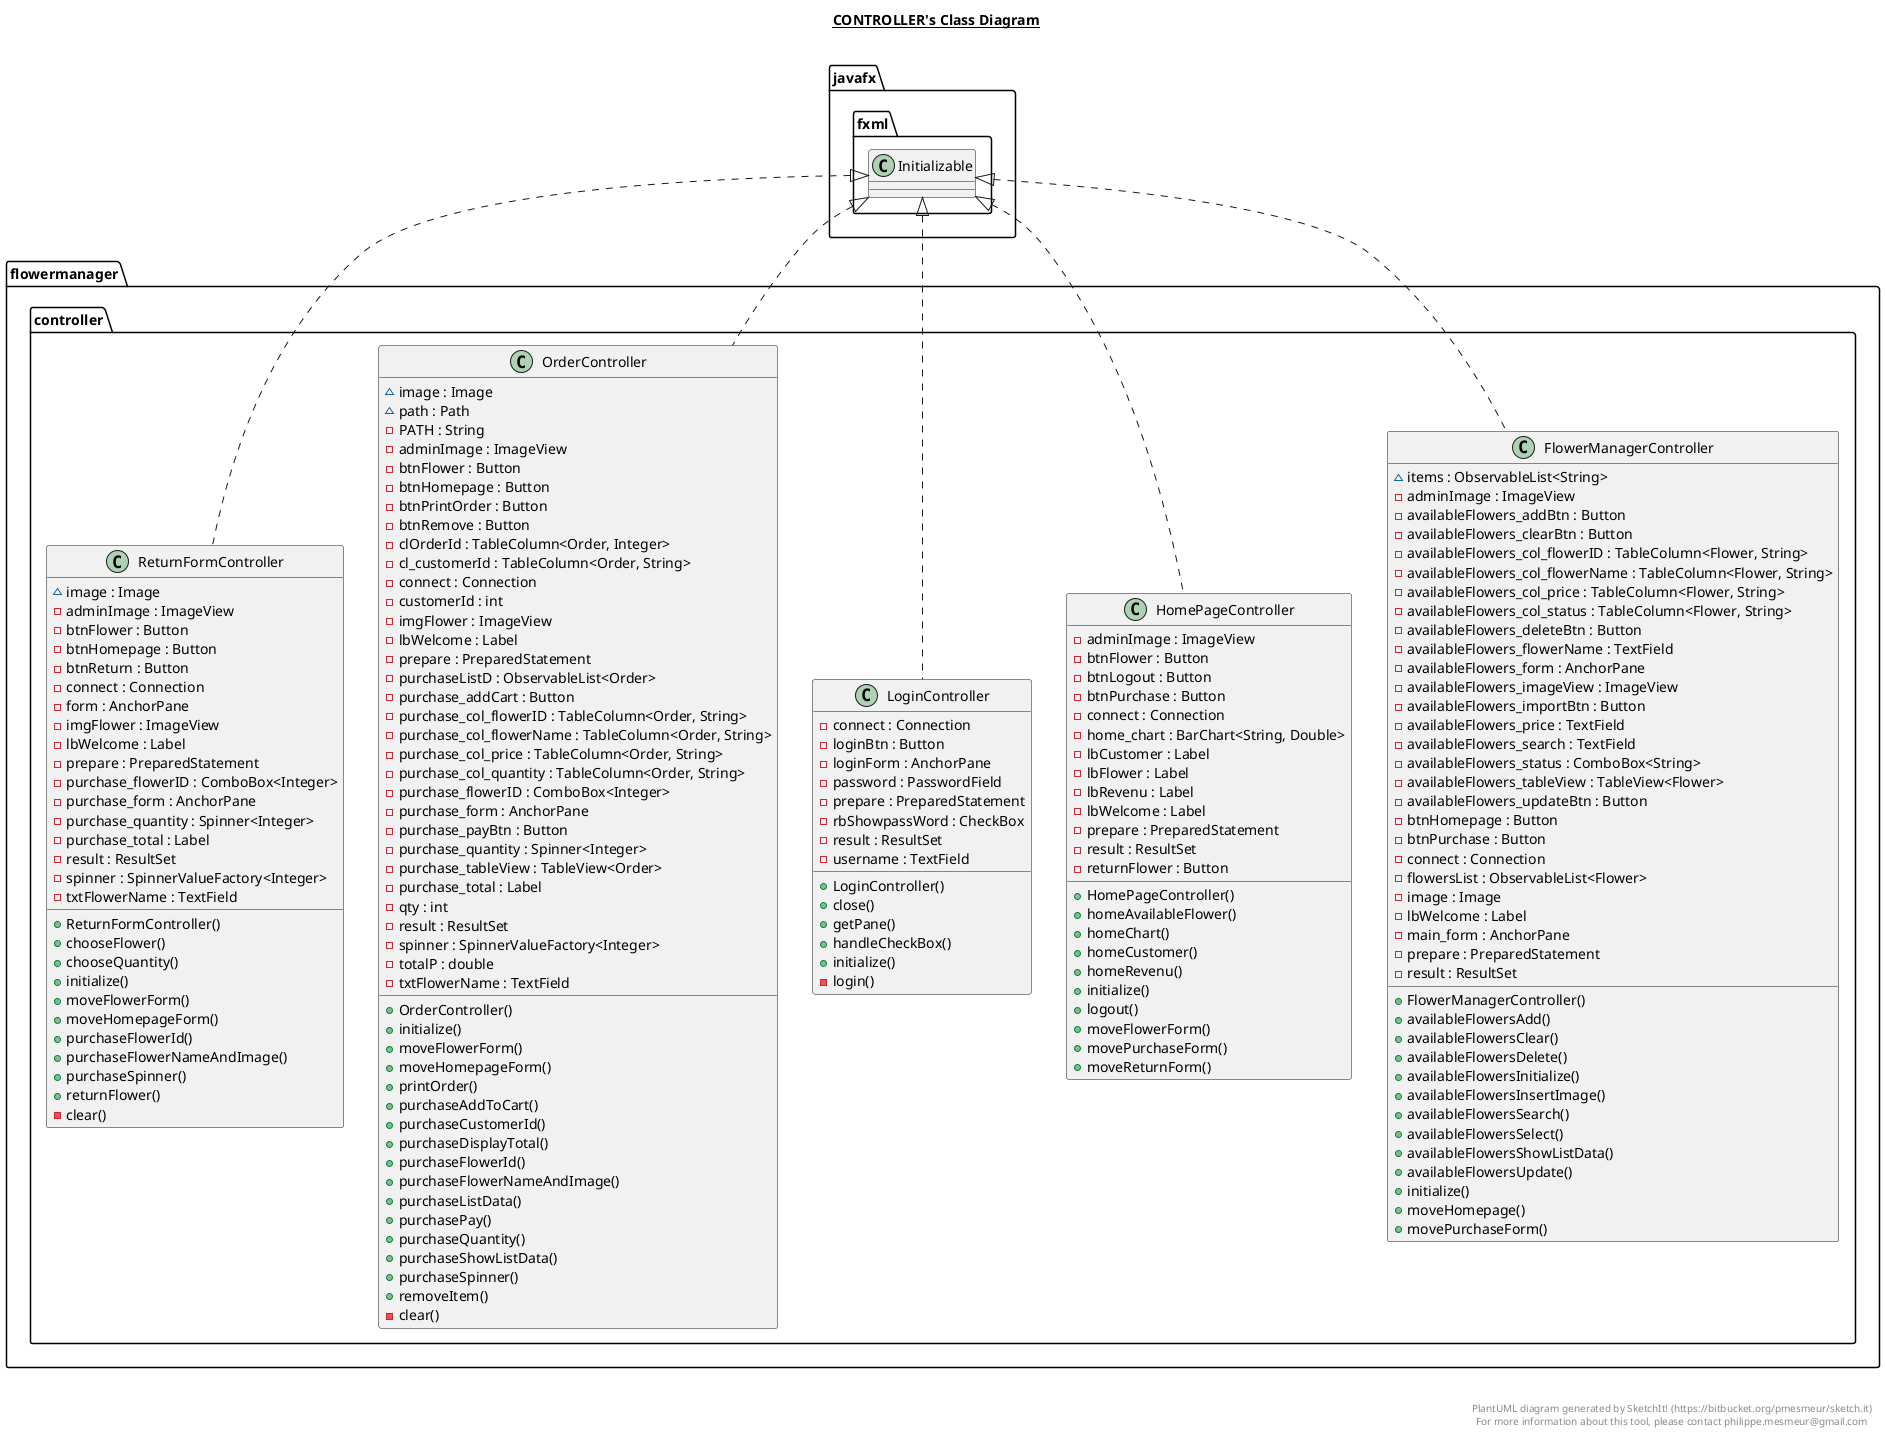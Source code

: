 @startuml

title __CONTROLLER's Class Diagram__\n

  namespace flowermanager {
    namespace controller {
      class flowermanager.controller.FlowerManagerController {
          ~ items : ObservableList<String>
          - adminImage : ImageView
          - availableFlowers_addBtn : Button
          - availableFlowers_clearBtn : Button
          - availableFlowers_col_flowerID : TableColumn<Flower, String>
          - availableFlowers_col_flowerName : TableColumn<Flower, String>
          - availableFlowers_col_price : TableColumn<Flower, String>
          - availableFlowers_col_status : TableColumn<Flower, String>
          - availableFlowers_deleteBtn : Button
          - availableFlowers_flowerName : TextField
          - availableFlowers_form : AnchorPane
          - availableFlowers_imageView : ImageView
          - availableFlowers_importBtn : Button
          - availableFlowers_price : TextField
          - availableFlowers_search : TextField
          - availableFlowers_status : ComboBox<String>
          - availableFlowers_tableView : TableView<Flower>
          - availableFlowers_updateBtn : Button
          - btnHomepage : Button
          - btnPurchase : Button
          - connect : Connection
          - flowersList : ObservableList<Flower>
          - image : Image
          - lbWelcome : Label
          - main_form : AnchorPane
          - prepare : PreparedStatement
          - result : ResultSet
          + FlowerManagerController()
          + availableFlowersAdd()
          + availableFlowersClear()
          + availableFlowersDelete()
          + availableFlowersInitialize()
          + availableFlowersInsertImage()
          + availableFlowersSearch()
          + availableFlowersSelect()
          + availableFlowersShowListData()
          + availableFlowersUpdate()
          + initialize()
          + moveHomepage()
          + movePurchaseForm()
      }
    }
  }
  

  namespace flowermanager {
    namespace controller {
      class flowermanager.controller.HomePageController {
          - adminImage : ImageView
          - btnFlower : Button
          - btnLogout : Button
          - btnPurchase : Button
          - connect : Connection
          - home_chart : BarChart<String, Double>
          - lbCustomer : Label
          - lbFlower : Label
          - lbRevenu : Label
          - lbWelcome : Label
          - prepare : PreparedStatement
          - result : ResultSet
          - returnFlower : Button
          + HomePageController()
          + homeAvailableFlower()
          + homeChart()
          + homeCustomer()
          + homeRevenu()
          + initialize()
          + logout()
          + moveFlowerForm()
          + movePurchaseForm()
          + moveReturnForm()
      }
    }
  }
  

  namespace flowermanager {
    namespace controller {
      class flowermanager.controller.LoginController {
          - connect : Connection
          - loginBtn : Button
          - loginForm : AnchorPane
          - password : PasswordField
          - prepare : PreparedStatement
          - rbShowpassWord : CheckBox
          - result : ResultSet
          - username : TextField
          + LoginController()
          + close()
          + getPane()
          + handleCheckBox()
          + initialize()
          - login()
      }
    }
  }
  

  namespace flowermanager {
    namespace controller {
      class flowermanager.controller.OrderController {
          ~ image : Image
          ~ path : Path
          - PATH : String
          - adminImage : ImageView
          - btnFlower : Button
          - btnHomepage : Button
          - btnPrintOrder : Button
          - btnRemove : Button
          - clOrderId : TableColumn<Order, Integer>
          - cl_customerId : TableColumn<Order, String>
          - connect : Connection
          - customerId : int
          - imgFlower : ImageView
          - lbWelcome : Label
          - prepare : PreparedStatement
          - purchaseListD : ObservableList<Order>
          - purchase_addCart : Button
          - purchase_col_flowerID : TableColumn<Order, String>
          - purchase_col_flowerName : TableColumn<Order, String>
          - purchase_col_price : TableColumn<Order, String>
          - purchase_col_quantity : TableColumn<Order, String>
          - purchase_flowerID : ComboBox<Integer>
          - purchase_form : AnchorPane
          - purchase_payBtn : Button
          - purchase_quantity : Spinner<Integer>
          - purchase_tableView : TableView<Order>
          - purchase_total : Label
          - qty : int
          - result : ResultSet
          - spinner : SpinnerValueFactory<Integer>
          - totalP : double
          - txtFlowerName : TextField
          + OrderController()
          + initialize()
          + moveFlowerForm()
          + moveHomepageForm()
          + printOrder()
          + purchaseAddToCart()
          + purchaseCustomerId()
          + purchaseDisplayTotal()
          + purchaseFlowerId()
          + purchaseFlowerNameAndImage()
          + purchaseListData()
          + purchasePay()
          + purchaseQuantity()
          + purchaseShowListData()
          + purchaseSpinner()
          + removeItem()
          - clear()
      }
    }
  }
  

  namespace flowermanager {
    namespace controller {
      class flowermanager.controller.ReturnFormController {
          ~ image : Image
          - adminImage : ImageView
          - btnFlower : Button
          - btnHomepage : Button
          - btnReturn : Button
          - connect : Connection
          - form : AnchorPane
          - imgFlower : ImageView
          - lbWelcome : Label
          - prepare : PreparedStatement
          - purchase_flowerID : ComboBox<Integer>
          - purchase_form : AnchorPane
          - purchase_quantity : Spinner<Integer>
          - purchase_total : Label
          - result : ResultSet
          - spinner : SpinnerValueFactory<Integer>
          - txtFlowerName : TextField
          + ReturnFormController()
          + chooseFlower()
          + chooseQuantity()
          + initialize()
          + moveFlowerForm()
          + moveHomepageForm()
          + purchaseFlowerId()
          + purchaseFlowerNameAndImage()
          + purchaseSpinner()
          + returnFlower()
          - clear()
      }
    }
  }
  

  flowermanager.controller.FlowerManagerController .up.|> javafx.fxml.Initializable
  flowermanager.controller.HomePageController .up.|> javafx.fxml.Initializable
  flowermanager.controller.LoginController .up.|> javafx.fxml.Initializable
  flowermanager.controller.OrderController .up.|> javafx.fxml.Initializable
  flowermanager.controller.ReturnFormController .up.|> javafx.fxml.Initializable


right footer


PlantUML diagram generated by SketchIt! (https://bitbucket.org/pmesmeur/sketch.it)
For more information about this tool, please contact philippe.mesmeur@gmail.com
endfooter

@enduml
